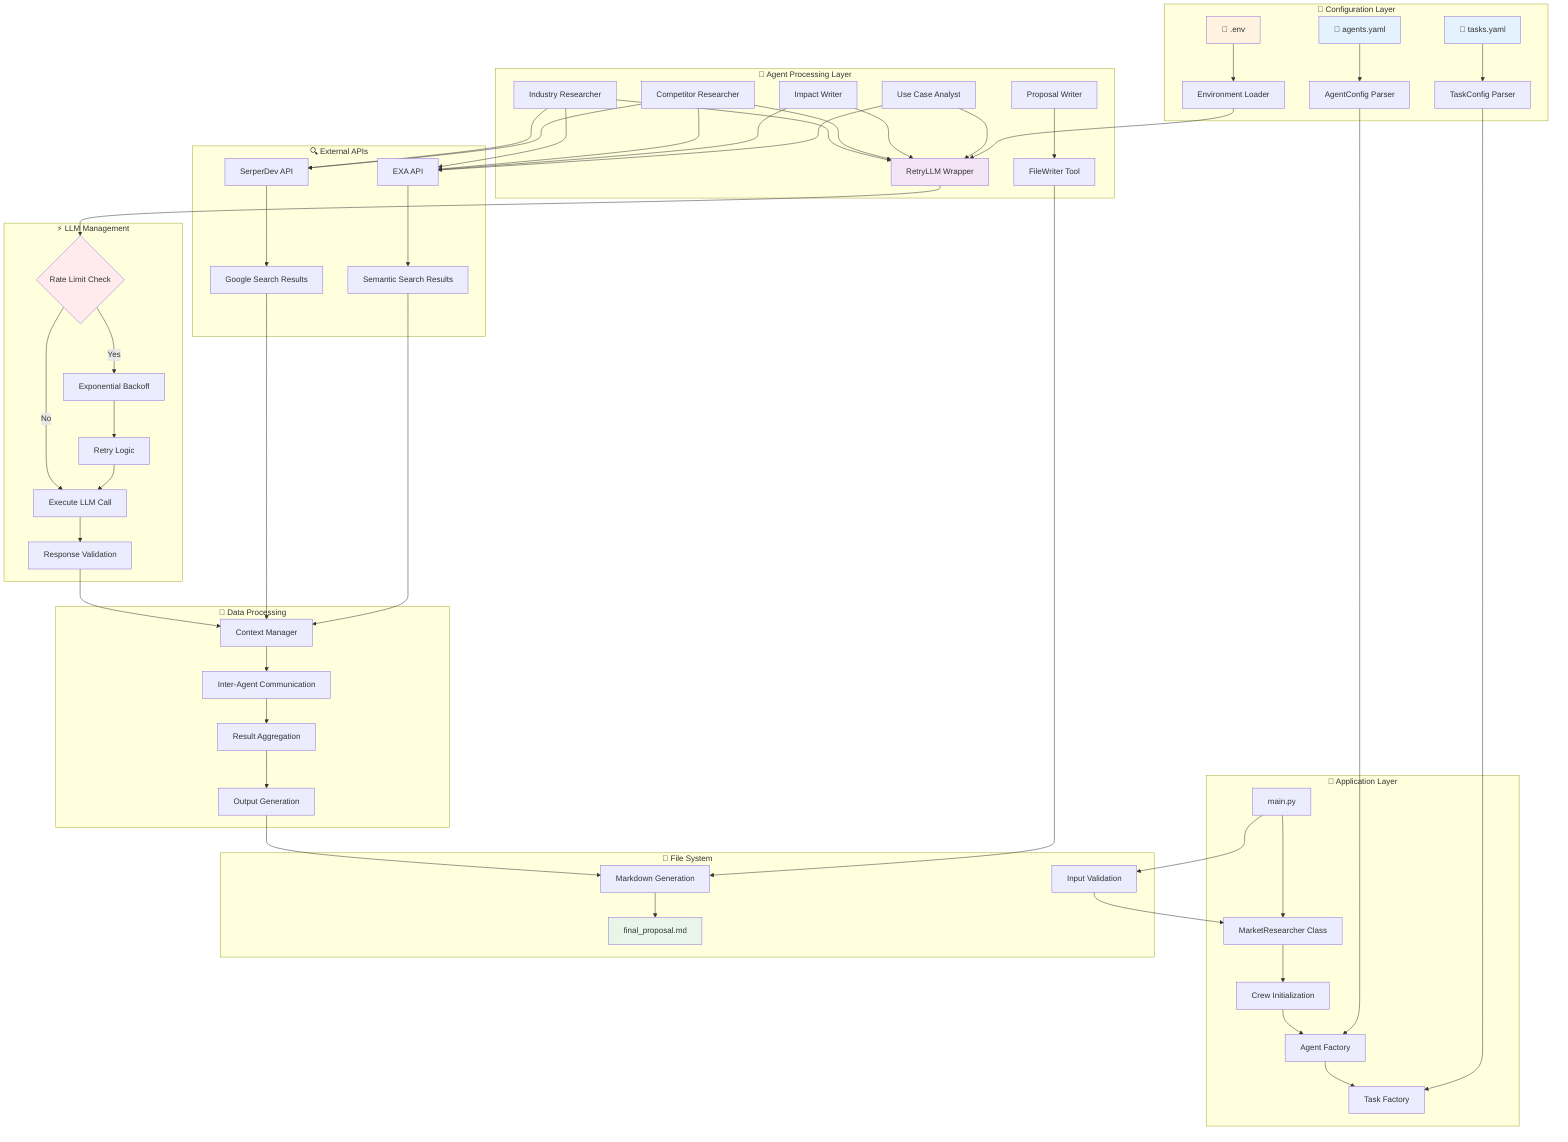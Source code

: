 flowchart TD
    subgraph "🔧 Configuration Layer"
        A[📄 agents.yaml] --> B[AgentConfig Parser]
        C[📄 tasks.yaml] --> D[TaskConfig Parser] 
        E[🔑 .env] --> F[Environment Loader]
    end
    
    subgraph "🚀 Application Layer"
        G[main.py] --> H[MarketResearcher Class]
        H --> I[Crew Initialization]
        I --> J[Agent Factory]
        J --> K[Task Factory]
    end
    
    subgraph "🤖 Agent Processing Layer"
        L[Industry Researcher] --> M[RetryLLM Wrapper]
        N[Competitor Researcher] --> M
        O[Impact Writer] --> M
        P[Use Case Analyst] --> M
        Q[Proposal Writer] --> R[FileWriter Tool]
    end
    
    subgraph "⚡ LLM Management"
        M --> S{Rate Limit Check}
        S -->|Yes| T[Exponential Backoff]
        T --> U[Retry Logic]
        S -->|No| V[Execute LLM Call]
        U --> V
        V --> W[Response Validation]
    end
    
    subgraph "🔍 External APIs"
        X[SerperDev API] --> Y[Google Search Results]
        Z[EXA API] --> AA[Semantic Search Results]
    end
    
    subgraph "💾 Data Processing"
        BB[Context Manager] --> CC[Inter-Agent Communication]
        CC --> DD[Result Aggregation]
        DD --> EE[Output Generation]
    end
    
    subgraph "📁 File System"
        FF[Input Validation] 
        GG[Markdown Generation]
        HH[final_proposal.md]
    end
    
    B --> J
    D --> K
    F --> M
    
    L --> X
    N --> X
    L --> Z
    N --> Z
    O --> Z
    P --> Z
    
    W --> BB
    Y --> BB
    AA --> BB
    
    EE --> GG
    R --> GG
    GG --> HH
    
    G --> FF
    FF --> H
    
    style A fill:#e3f2fd
    style C fill:#e3f2fd
    style E fill:#fff3e0
    style M fill:#f3e5f5
    style S fill:#ffebee
    style HH fill:#e8f5e8